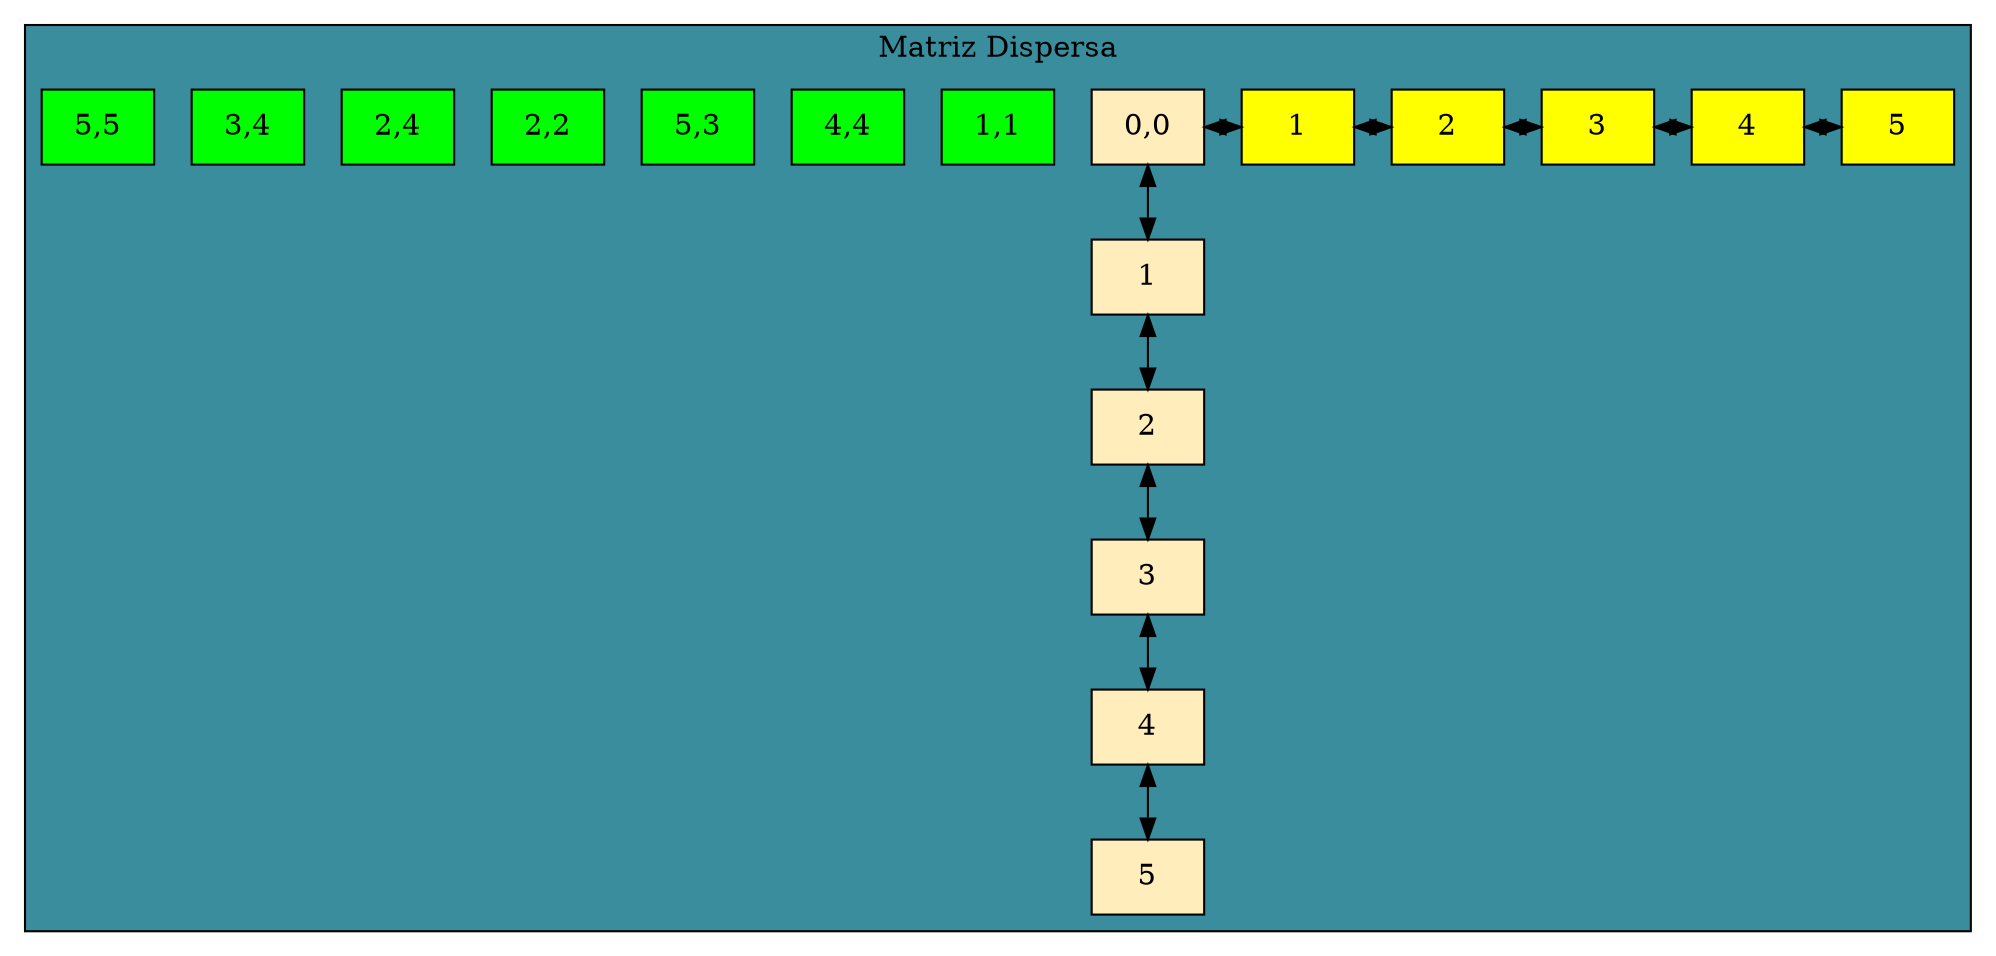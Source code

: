 digraph L{
    node[shape=box fillcolor="#FFEDBB" style =filled]
    
    subgraph cluster_p{
        label= "Matriz Dispersa"
        bgcolor = "#398D9C"
        raiz[label = "0,0"]
        edge[dir = "both"]
        /*Aqui creamos las cabeceras
        de las filas*/
        Fila1[label="1",group=1];   
        Fila2[label="2",group=1];   
        Fila3[label="3",group=1];   
        Fila4[label="4",group=1];   
        Fila5[label="5",group=1];   
        /*Aqui enlazamos los
        nodos de las filas*/
        Fila1->Fila2;
        Fila2->Fila3;
        Fila3->Fila4;
        Fila4->Fila5; 
        /*Aqui enlazamos los
        nodos de las COLUMNAS*/
        Columna1[label = "1",group=2,fillcolor=yellow];
        Columna2[label = "2",group=3,fillcolor=yellow];
        Columna3[label = "3",group=4,fillcolor=yellow];
        Columna4[label = "4",group=5,fillcolor=yellow];
        Columna5[label = "5",group=6,fillcolor=yellow];
        /*Aqui enlazar los nodos
        de las caberas de las columnas*/
        Columna1->Columna2;
        Columna2->Columna3;
        Columna3->Columna4;
        Columna4->Columna5;
        /*aqui vamos a unir la raiz a las
        filas y a las columnas*/
        raiz->Fila1;
        raiz->Columna1;
        /*aqui vamos a alinear cada 
        nodo cabecera de las columnas*/
        {rank=same;raiz;Columna1;Columna2;Columna3;Columna4;Columna5}
        nodo1_1[label="1,1",fillcolor=green,group=2]
        nodo4_4[label="4,4",fillcolor=green,group=5]
        nodo5_3[label="5,3",fillcolor=green,group=4]
        nodo2_2[label="2,2",fillcolor=green,group=3]
        nodo2_4[label="2,4",fillcolor=green,group=5]
        nodo3_4[label="3,4",fillcolor=green,group=5]
        nodo5_5[label="5,5",fillcolor=green,group=6]
        

    }

}